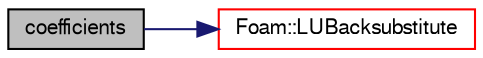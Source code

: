 digraph "coefficients"
{
  bgcolor="transparent";
  edge [fontname="FreeSans",fontsize="10",labelfontname="FreeSans",labelfontsize="10"];
  node [fontname="FreeSans",fontsize="10",shape=record];
  rankdir="LR";
  Node1 [label="coefficients",height=0.2,width=0.4,color="black", fillcolor="grey75", style="filled" fontcolor="black"];
  Node1 -> Node2 [color="midnightblue",fontsize="10",style="solid",fontname="FreeSans"];
  Node2 [label="Foam::LUBacksubstitute",height=0.2,width=0.4,color="red",URL="$a10237.html#a3a4fbcdd330a7cdba4ce12676ad9cb3e",tooltip="LU back-substitution with given source, returning the solution. "];
}
